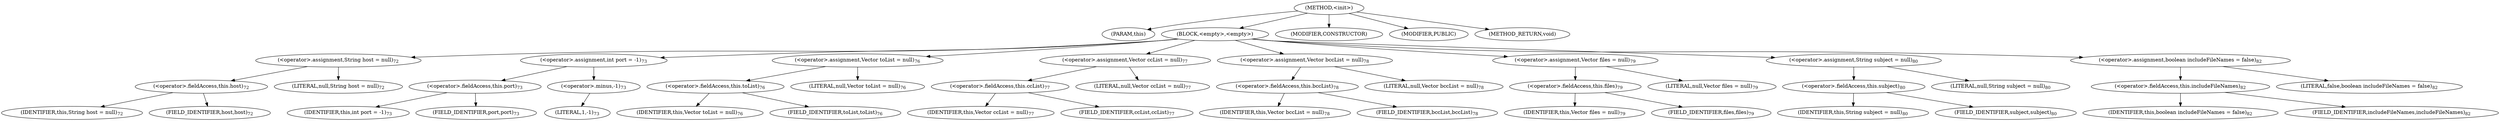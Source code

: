 digraph "&lt;init&gt;" {  
"317" [label = <(METHOD,&lt;init&gt;)> ]
"318" [label = <(PARAM,this)> ]
"319" [label = <(BLOCK,&lt;empty&gt;,&lt;empty&gt;)> ]
"320" [label = <(&lt;operator&gt;.assignment,String host = null)<SUB>72</SUB>> ]
"321" [label = <(&lt;operator&gt;.fieldAccess,this.host)<SUB>72</SUB>> ]
"322" [label = <(IDENTIFIER,this,String host = null)<SUB>72</SUB>> ]
"323" [label = <(FIELD_IDENTIFIER,host,host)<SUB>72</SUB>> ]
"324" [label = <(LITERAL,null,String host = null)<SUB>72</SUB>> ]
"325" [label = <(&lt;operator&gt;.assignment,int port = -1)<SUB>73</SUB>> ]
"326" [label = <(&lt;operator&gt;.fieldAccess,this.port)<SUB>73</SUB>> ]
"327" [label = <(IDENTIFIER,this,int port = -1)<SUB>73</SUB>> ]
"328" [label = <(FIELD_IDENTIFIER,port,port)<SUB>73</SUB>> ]
"329" [label = <(&lt;operator&gt;.minus,-1)<SUB>73</SUB>> ]
"330" [label = <(LITERAL,1,-1)<SUB>73</SUB>> ]
"331" [label = <(&lt;operator&gt;.assignment,Vector toList = null)<SUB>76</SUB>> ]
"332" [label = <(&lt;operator&gt;.fieldAccess,this.toList)<SUB>76</SUB>> ]
"333" [label = <(IDENTIFIER,this,Vector toList = null)<SUB>76</SUB>> ]
"334" [label = <(FIELD_IDENTIFIER,toList,toList)<SUB>76</SUB>> ]
"335" [label = <(LITERAL,null,Vector toList = null)<SUB>76</SUB>> ]
"336" [label = <(&lt;operator&gt;.assignment,Vector ccList = null)<SUB>77</SUB>> ]
"337" [label = <(&lt;operator&gt;.fieldAccess,this.ccList)<SUB>77</SUB>> ]
"338" [label = <(IDENTIFIER,this,Vector ccList = null)<SUB>77</SUB>> ]
"339" [label = <(FIELD_IDENTIFIER,ccList,ccList)<SUB>77</SUB>> ]
"340" [label = <(LITERAL,null,Vector ccList = null)<SUB>77</SUB>> ]
"341" [label = <(&lt;operator&gt;.assignment,Vector bccList = null)<SUB>78</SUB>> ]
"342" [label = <(&lt;operator&gt;.fieldAccess,this.bccList)<SUB>78</SUB>> ]
"343" [label = <(IDENTIFIER,this,Vector bccList = null)<SUB>78</SUB>> ]
"344" [label = <(FIELD_IDENTIFIER,bccList,bccList)<SUB>78</SUB>> ]
"345" [label = <(LITERAL,null,Vector bccList = null)<SUB>78</SUB>> ]
"346" [label = <(&lt;operator&gt;.assignment,Vector files = null)<SUB>79</SUB>> ]
"347" [label = <(&lt;operator&gt;.fieldAccess,this.files)<SUB>79</SUB>> ]
"348" [label = <(IDENTIFIER,this,Vector files = null)<SUB>79</SUB>> ]
"349" [label = <(FIELD_IDENTIFIER,files,files)<SUB>79</SUB>> ]
"350" [label = <(LITERAL,null,Vector files = null)<SUB>79</SUB>> ]
"351" [label = <(&lt;operator&gt;.assignment,String subject = null)<SUB>80</SUB>> ]
"352" [label = <(&lt;operator&gt;.fieldAccess,this.subject)<SUB>80</SUB>> ]
"353" [label = <(IDENTIFIER,this,String subject = null)<SUB>80</SUB>> ]
"354" [label = <(FIELD_IDENTIFIER,subject,subject)<SUB>80</SUB>> ]
"355" [label = <(LITERAL,null,String subject = null)<SUB>80</SUB>> ]
"356" [label = <(&lt;operator&gt;.assignment,boolean includeFileNames = false)<SUB>82</SUB>> ]
"357" [label = <(&lt;operator&gt;.fieldAccess,this.includeFileNames)<SUB>82</SUB>> ]
"358" [label = <(IDENTIFIER,this,boolean includeFileNames = false)<SUB>82</SUB>> ]
"359" [label = <(FIELD_IDENTIFIER,includeFileNames,includeFileNames)<SUB>82</SUB>> ]
"360" [label = <(LITERAL,false,boolean includeFileNames = false)<SUB>82</SUB>> ]
"361" [label = <(MODIFIER,CONSTRUCTOR)> ]
"362" [label = <(MODIFIER,PUBLIC)> ]
"363" [label = <(METHOD_RETURN,void)> ]
  "317" -> "318" 
  "317" -> "319" 
  "317" -> "361" 
  "317" -> "362" 
  "317" -> "363" 
  "319" -> "320" 
  "319" -> "325" 
  "319" -> "331" 
  "319" -> "336" 
  "319" -> "341" 
  "319" -> "346" 
  "319" -> "351" 
  "319" -> "356" 
  "320" -> "321" 
  "320" -> "324" 
  "321" -> "322" 
  "321" -> "323" 
  "325" -> "326" 
  "325" -> "329" 
  "326" -> "327" 
  "326" -> "328" 
  "329" -> "330" 
  "331" -> "332" 
  "331" -> "335" 
  "332" -> "333" 
  "332" -> "334" 
  "336" -> "337" 
  "336" -> "340" 
  "337" -> "338" 
  "337" -> "339" 
  "341" -> "342" 
  "341" -> "345" 
  "342" -> "343" 
  "342" -> "344" 
  "346" -> "347" 
  "346" -> "350" 
  "347" -> "348" 
  "347" -> "349" 
  "351" -> "352" 
  "351" -> "355" 
  "352" -> "353" 
  "352" -> "354" 
  "356" -> "357" 
  "356" -> "360" 
  "357" -> "358" 
  "357" -> "359" 
}
